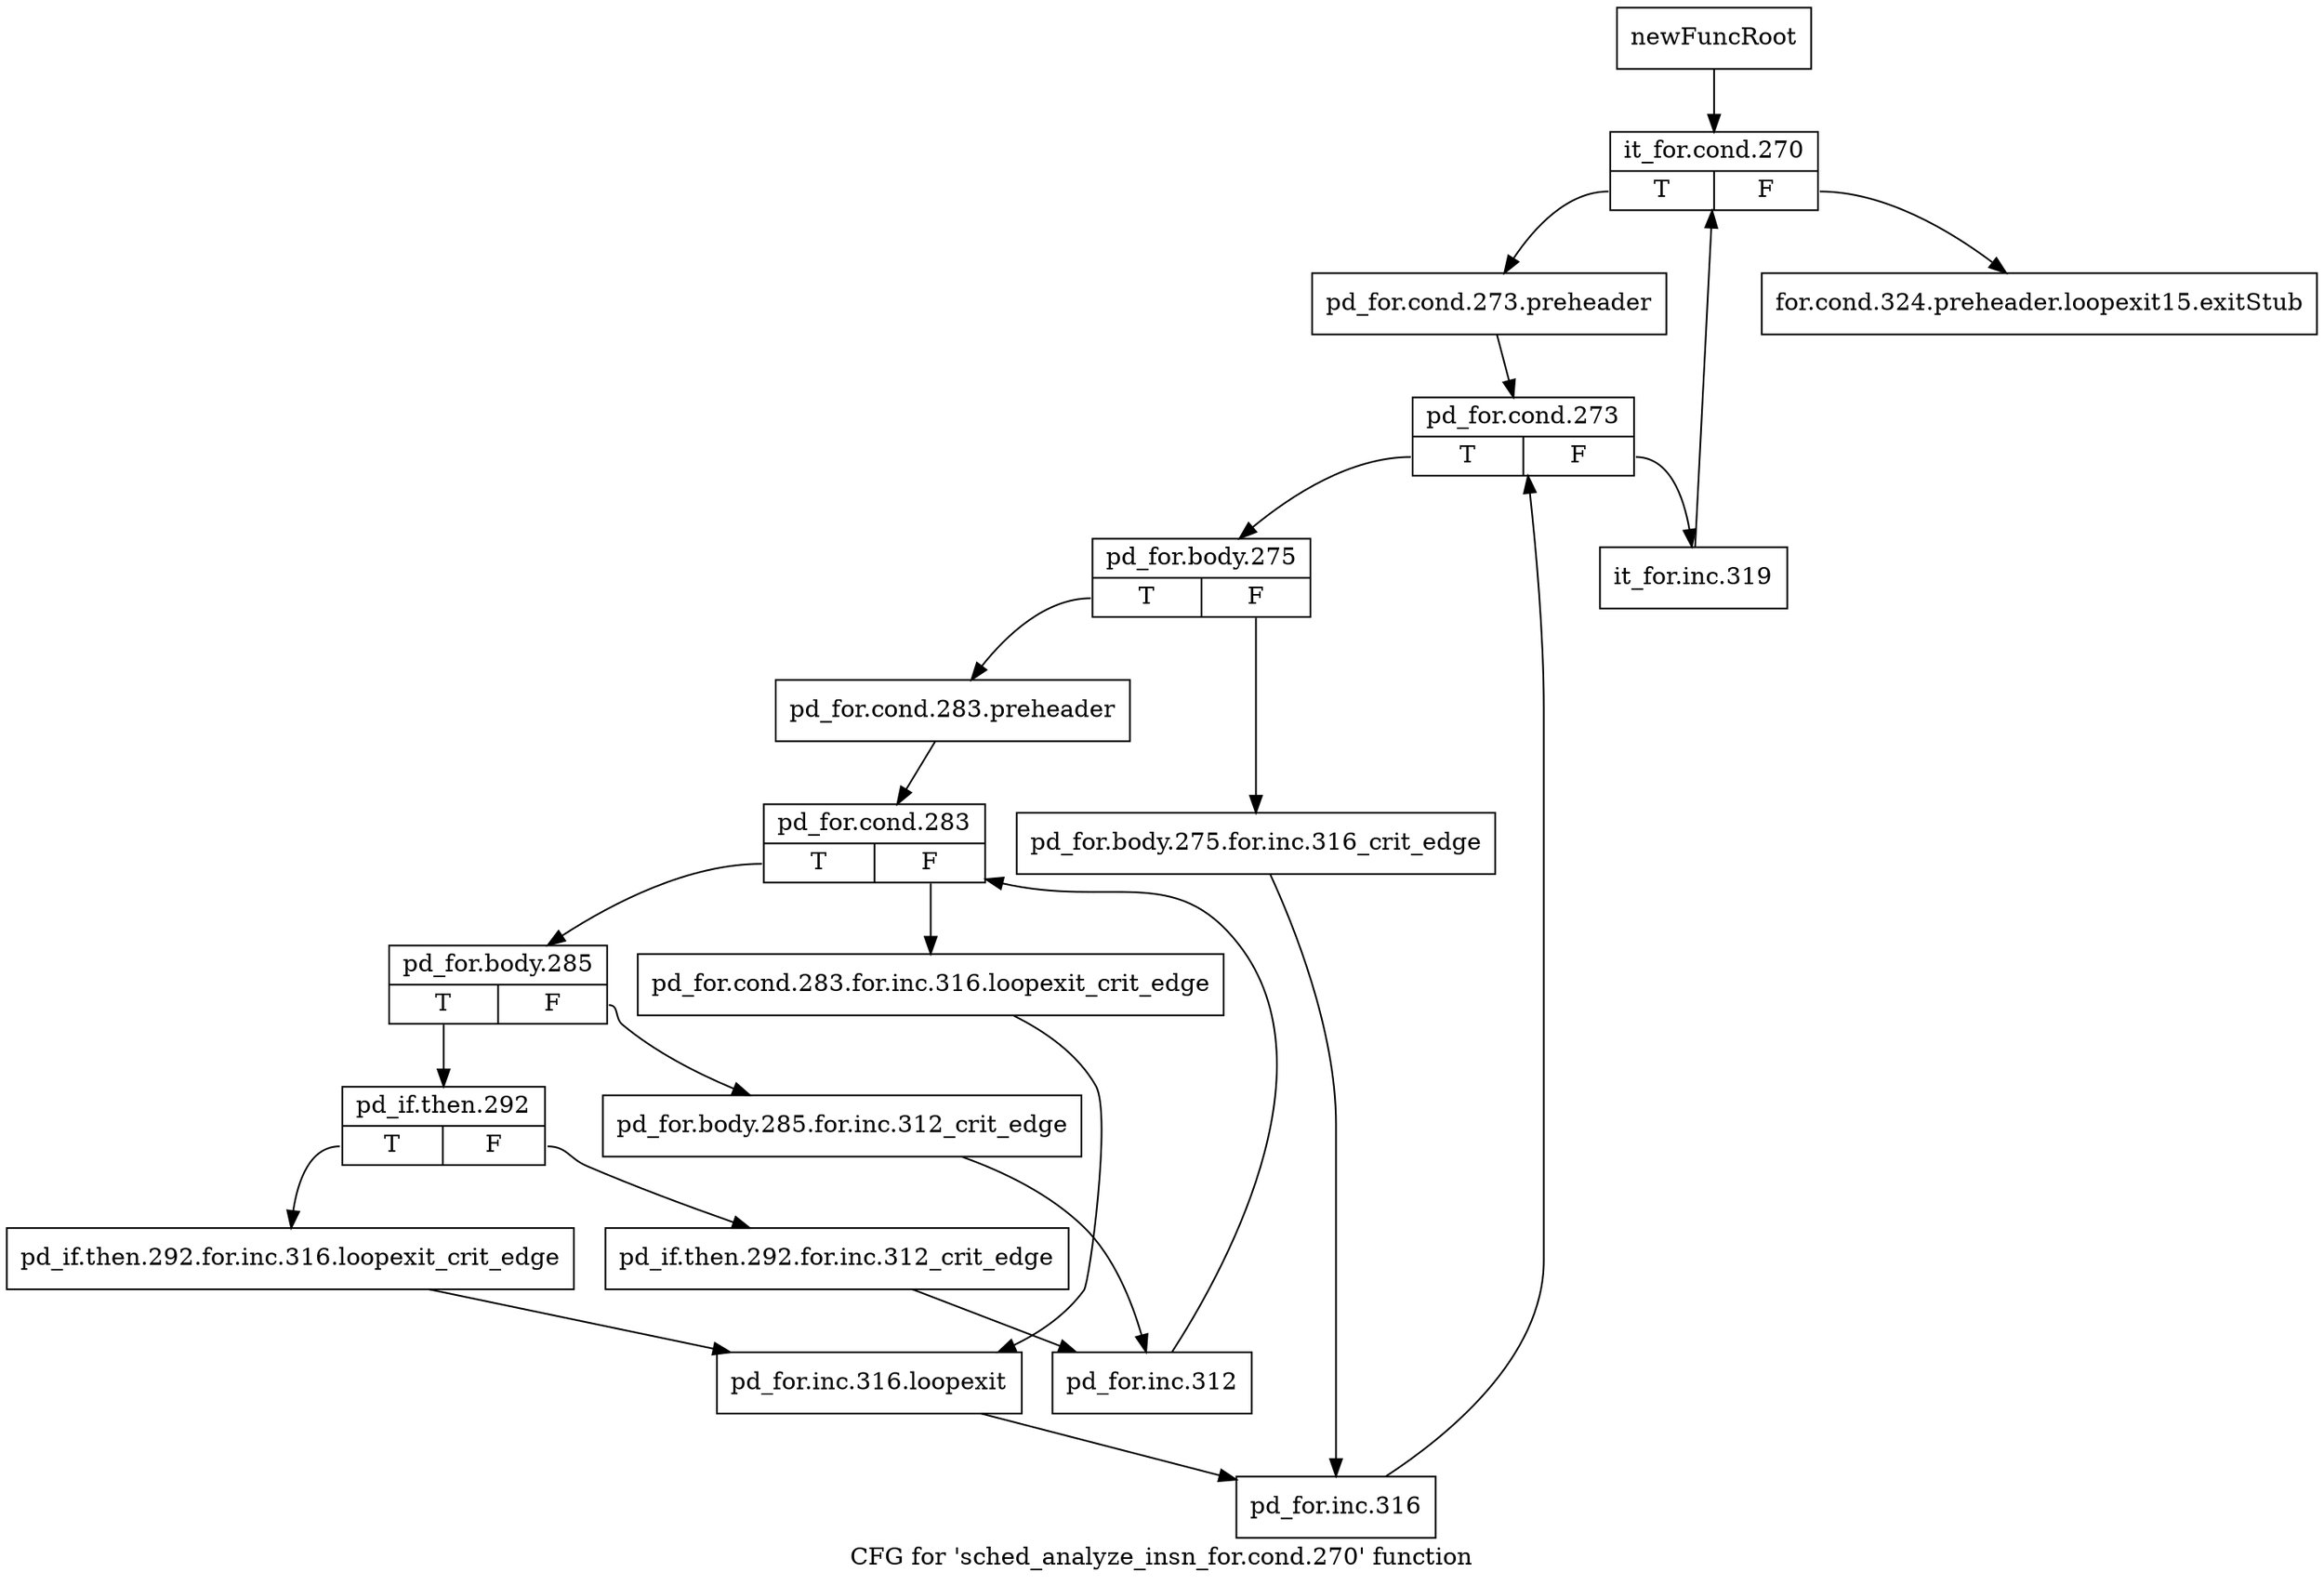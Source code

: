 digraph "CFG for 'sched_analyze_insn_for.cond.270' function" {
	label="CFG for 'sched_analyze_insn_for.cond.270' function";

	Node0xc1632b0 [shape=record,label="{newFuncRoot}"];
	Node0xc1632b0 -> Node0xc163350;
	Node0xc163300 [shape=record,label="{for.cond.324.preheader.loopexit15.exitStub}"];
	Node0xc163350 [shape=record,label="{it_for.cond.270|{<s0>T|<s1>F}}"];
	Node0xc163350:s0 -> Node0xc1633a0;
	Node0xc163350:s1 -> Node0xc163300;
	Node0xc1633a0 [shape=record,label="{pd_for.cond.273.preheader}"];
	Node0xc1633a0 -> Node0xc1633f0;
	Node0xc1633f0 [shape=record,label="{pd_for.cond.273|{<s0>T|<s1>F}}"];
	Node0xc1633f0:s0 -> Node0xc163490;
	Node0xc1633f0:s1 -> Node0xc163440;
	Node0xc163440 [shape=record,label="{it_for.inc.319}"];
	Node0xc163440 -> Node0xc163350;
	Node0xc163490 [shape=record,label="{pd_for.body.275|{<s0>T|<s1>F}}"];
	Node0xc163490:s0 -> Node0xc163530;
	Node0xc163490:s1 -> Node0xc1634e0;
	Node0xc1634e0 [shape=record,label="{pd_for.body.275.for.inc.316_crit_edge}"];
	Node0xc1634e0 -> Node0xc163850;
	Node0xc163530 [shape=record,label="{pd_for.cond.283.preheader}"];
	Node0xc163530 -> Node0xc163580;
	Node0xc163580 [shape=record,label="{pd_for.cond.283|{<s0>T|<s1>F}}"];
	Node0xc163580:s0 -> Node0xc163620;
	Node0xc163580:s1 -> Node0xc1635d0;
	Node0xc1635d0 [shape=record,label="{pd_for.cond.283.for.inc.316.loopexit_crit_edge}"];
	Node0xc1635d0 -> Node0xc163800;
	Node0xc163620 [shape=record,label="{pd_for.body.285|{<s0>T|<s1>F}}"];
	Node0xc163620:s0 -> Node0xc1636c0;
	Node0xc163620:s1 -> Node0xc163670;
	Node0xc163670 [shape=record,label="{pd_for.body.285.for.inc.312_crit_edge}"];
	Node0xc163670 -> Node0xc163760;
	Node0xc1636c0 [shape=record,label="{pd_if.then.292|{<s0>T|<s1>F}}"];
	Node0xc1636c0:s0 -> Node0xc1637b0;
	Node0xc1636c0:s1 -> Node0xc163710;
	Node0xc163710 [shape=record,label="{pd_if.then.292.for.inc.312_crit_edge}"];
	Node0xc163710 -> Node0xc163760;
	Node0xc163760 [shape=record,label="{pd_for.inc.312}"];
	Node0xc163760 -> Node0xc163580;
	Node0xc1637b0 [shape=record,label="{pd_if.then.292.for.inc.316.loopexit_crit_edge}"];
	Node0xc1637b0 -> Node0xc163800;
	Node0xc163800 [shape=record,label="{pd_for.inc.316.loopexit}"];
	Node0xc163800 -> Node0xc163850;
	Node0xc163850 [shape=record,label="{pd_for.inc.316}"];
	Node0xc163850 -> Node0xc1633f0;
}
